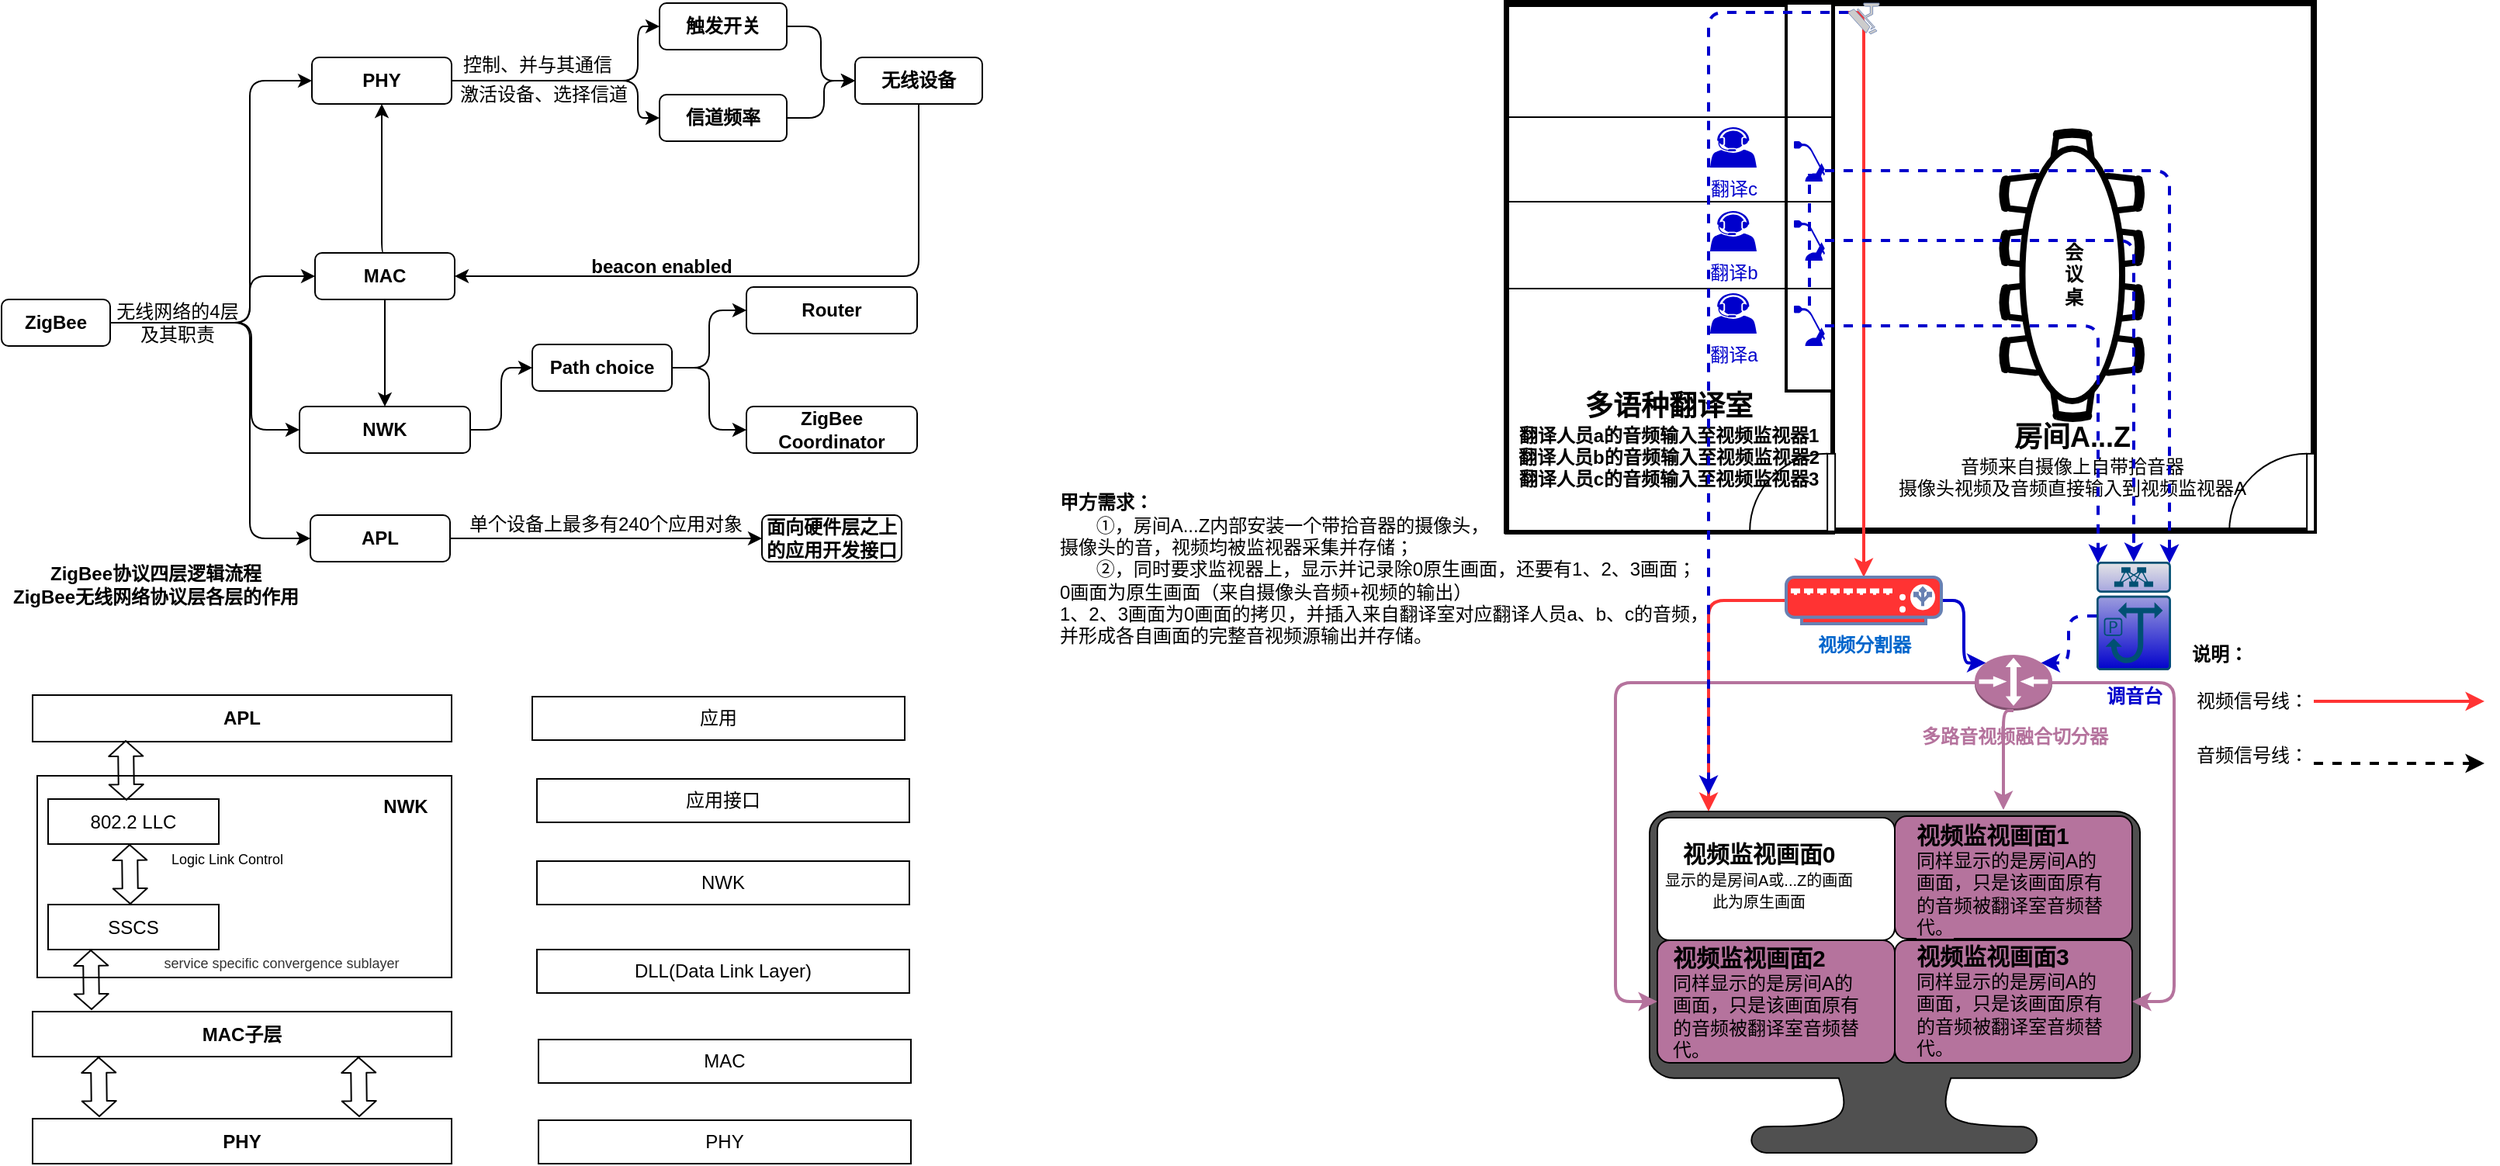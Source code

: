 <mxfile version="20.8.5" type="github">
  <diagram id="21dkpIUv8Dz8cheK0tkw" name="Page-1">
    <mxGraphModel dx="2261" dy="756" grid="1" gridSize="10" guides="1" tooltips="1" connect="1" arrows="1" fold="1" page="1" pageScale="1" pageWidth="827" pageHeight="1169" math="0" shadow="0">
      <root>
        <mxCell id="0" />
        <mxCell id="1" parent="0" />
        <mxCell id="Ukg85vJx6AmNJHNjjrwK-20" value="" style="rounded=0;whiteSpace=wrap;html=1;" parent="1" vertex="1">
          <mxGeometry x="-777" y="528" width="267" height="130" as="geometry" />
        </mxCell>
        <mxCell id="o995Ws5FP9cgEdBSJyOs-1" value="" style="rounded=0;whiteSpace=wrap;html=1;strokeWidth=4;" parent="1" vertex="1">
          <mxGeometry x="170" y="30" width="520" height="340" as="geometry" />
        </mxCell>
        <mxCell id="o995Ws5FP9cgEdBSJyOs-2" value="&lt;font style=&quot;vertical-align: inherit&quot;&gt;&lt;font style=&quot;vertical-align: inherit&quot;&gt;&lt;font style=&quot;vertical-align: inherit&quot;&gt;&lt;font style=&quot;vertical-align: inherit&quot;&gt;&lt;br&gt;&lt;/font&gt;&lt;/font&gt;&lt;/font&gt;&lt;/font&gt;" style="rounded=0;whiteSpace=wrap;html=1;strokeWidth=3;" parent="1" vertex="1">
          <mxGeometry x="170" y="31" width="210" height="340" as="geometry" />
        </mxCell>
        <mxCell id="o995Ws5FP9cgEdBSJyOs-3" value="&lt;b style=&quot;font-size: 18px&quot;&gt;房间A...Z&lt;/b&gt;&lt;br&gt;&lt;font style=&quot;font-size: 12px&quot;&gt;音频来自摄像上自带拾音器&lt;br&gt;摄像头视频及音频直接输入到视频监视器A&lt;br&gt;&lt;/font&gt;" style="text;html=1;align=center;verticalAlign=middle;resizable=0;points=[];autosize=1;" parent="1" vertex="1">
          <mxGeometry x="409" y="295" width="250" height="60" as="geometry" />
        </mxCell>
        <mxCell id="o995Ws5FP9cgEdBSJyOs-5" value="" style="verticalLabelPosition=bottom;html=1;verticalAlign=top;align=center;shape=mxgraph.floorplan.doorLeft;aspect=fixed;rotation=90;flipH=1;" parent="1" vertex="1">
          <mxGeometry x="639" y="318.87" width="50" height="53.13" as="geometry" />
        </mxCell>
        <mxCell id="o995Ws5FP9cgEdBSJyOs-8" value="" style="pointerEvents=1;shadow=0;dashed=0;html=1;fillColor=#505050;labelPosition=center;verticalLabelPosition=bottom;verticalAlign=top;outlineConnect=0;align=center;shape=mxgraph.office.devices.lcd_monitor;strokeWidth=1;" parent="1" vertex="1">
          <mxGeometry x="262" y="551" width="316" height="220" as="geometry" />
        </mxCell>
        <mxCell id="o995Ws5FP9cgEdBSJyOs-15" value="" style="rounded=1;whiteSpace=wrap;html=1;strokeColor=#000000;strokeWidth=1;arcSize=10;" parent="1" vertex="1">
          <mxGeometry x="267" y="555" width="153" height="79" as="geometry" />
        </mxCell>
        <mxCell id="o995Ws5FP9cgEdBSJyOs-20" value="" style="edgeStyle=elbowEdgeStyle;elbow=horizontal;endArrow=classic;html=1;exitX=0;exitY=0.5;exitDx=0;exitDy=0;exitPerimeter=0;strokeWidth=2;strokeColor=#FF3333;" parent="1" source="o995Ws5FP9cgEdBSJyOs-19" target="o995Ws5FP9cgEdBSJyOs-8" edge="1">
          <mxGeometry width="50" height="50" relative="1" as="geometry">
            <mxPoint x="400" y="46" as="sourcePoint" />
            <mxPoint x="300" y="471" as="targetPoint" />
            <Array as="points">
              <mxPoint x="300" y="440" />
            </Array>
          </mxGeometry>
        </mxCell>
        <mxCell id="o995Ws5FP9cgEdBSJyOs-21" value="" style="edgeStyle=elbowEdgeStyle;elbow=horizontal;endArrow=classic;html=1;exitX=1;exitY=0.5;exitDx=0;exitDy=0;exitPerimeter=0;strokeWidth=2;strokeColor=#0000CC;entryX=0.145;entryY=0.145;entryDx=0;entryDy=0;entryPerimeter=0;" parent="1" source="o995Ws5FP9cgEdBSJyOs-19" target="Dfw8BtGnLvOsA7QvDN78-27" edge="1">
          <mxGeometry width="50" height="50" relative="1" as="geometry">
            <mxPoint x="390" y="425" as="sourcePoint" />
            <mxPoint x="527.25" y="471" as="targetPoint" />
            <Array as="points" />
          </mxGeometry>
        </mxCell>
        <mxCell id="o995Ws5FP9cgEdBSJyOs-27" value="&lt;div style=&quot;text-align: center&quot;&gt;&lt;font style=&quot;font-size: 15px;&quot; face=&quot;helvetica&quot;&gt;&lt;b style=&quot;&quot;&gt;视频监视画面0&lt;/b&gt;&lt;/font&gt;&lt;/div&gt;&lt;div style=&quot;text-align: center&quot;&gt;&lt;font face=&quot;helvetica&quot; style=&quot;font-size: 10px;&quot;&gt;显示的是房间A或...Z的画面&lt;/font&gt;&lt;/div&gt;&lt;div style=&quot;text-align: center&quot;&gt;&lt;font face=&quot;helvetica&quot;&gt;&lt;span style=&quot;font-size: 10px;&quot;&gt;此为原生画面&lt;/span&gt;&lt;/font&gt;&lt;/div&gt;" style="text;whiteSpace=wrap;html=1;" parent="1" vertex="1">
          <mxGeometry x="270" y="563" width="149" height="30" as="geometry" />
        </mxCell>
        <mxCell id="o995Ws5FP9cgEdBSJyOs-59" value="" style="group;rotation=90;" parent="1" vertex="1" connectable="0">
          <mxGeometry x="441" y="160" width="186" height="90" as="geometry" />
        </mxCell>
        <mxCell id="o995Ws5FP9cgEdBSJyOs-48" value="" style="verticalLabelPosition=bottom;html=1;verticalAlign=top;align=center;shape=mxgraph.floorplan.office_chair;shadow=0;strokeColor=#000000;strokeWidth=4;rotation=90;" parent="o995Ws5FP9cgEdBSJyOs-59" vertex="1">
          <mxGeometry x="113" y="-21" width="23.25" height="27.643" as="geometry" />
        </mxCell>
        <mxCell id="o995Ws5FP9cgEdBSJyOs-49" value="" style="verticalLabelPosition=bottom;html=1;verticalAlign=top;align=center;shape=mxgraph.floorplan.office_chair;shadow=0;direction=west;strokeColor=#000000;strokeWidth=4;rotation=90;" parent="o995Ws5FP9cgEdBSJyOs-59" vertex="1">
          <mxGeometry x="50" y="-21" width="23.25" height="27.643" as="geometry" />
        </mxCell>
        <mxCell id="o995Ws5FP9cgEdBSJyOs-50" value="" style="verticalLabelPosition=bottom;html=1;verticalAlign=top;align=center;shape=mxgraph.floorplan.office_chair;shadow=0;direction=north;strokeColor=#000000;strokeWidth=4;rotation=90;" parent="o995Ws5FP9cgEdBSJyOs-59" vertex="1">
          <mxGeometry x="81" y="-48" width="24.994" height="25.714" as="geometry" />
        </mxCell>
        <mxCell id="o995Ws5FP9cgEdBSJyOs-51" value="" style="verticalLabelPosition=bottom;html=1;verticalAlign=top;align=center;shape=mxgraph.floorplan.office_chair;shadow=0;direction=south;strokeColor=#000000;strokeWidth=4;rotation=90;" parent="o995Ws5FP9cgEdBSJyOs-59" vertex="1">
          <mxGeometry x="81" y="113" width="24.994" height="25.714" as="geometry" />
        </mxCell>
        <mxCell id="o995Ws5FP9cgEdBSJyOs-52" value="" style="verticalLabelPosition=bottom;html=1;verticalAlign=top;align=center;shape=mxgraph.floorplan.office_chair;shadow=0;strokeColor=#000000;strokeWidth=4;rotation=90;" parent="o995Ws5FP9cgEdBSJyOs-59" vertex="1">
          <mxGeometry x="113" y="14" width="23.25" height="27.643" as="geometry" />
        </mxCell>
        <mxCell id="o995Ws5FP9cgEdBSJyOs-53" value="" style="verticalLabelPosition=bottom;html=1;verticalAlign=top;align=center;shape=mxgraph.floorplan.office_chair;shadow=0;direction=west;strokeColor=#000000;strokeWidth=4;rotation=90;" parent="o995Ws5FP9cgEdBSJyOs-59" vertex="1">
          <mxGeometry x="50" y="14" width="23.25" height="27.643" as="geometry" />
        </mxCell>
        <mxCell id="o995Ws5FP9cgEdBSJyOs-54" value="" style="verticalLabelPosition=bottom;html=1;verticalAlign=top;align=center;shape=mxgraph.floorplan.office_chair;shadow=0;strokeColor=#000000;strokeWidth=4;rotation=90;" parent="o995Ws5FP9cgEdBSJyOs-59" vertex="1">
          <mxGeometry x="113" y="49" width="23.25" height="27.643" as="geometry" />
        </mxCell>
        <mxCell id="o995Ws5FP9cgEdBSJyOs-55" value="" style="verticalLabelPosition=bottom;html=1;verticalAlign=top;align=center;shape=mxgraph.floorplan.office_chair;shadow=0;direction=west;strokeColor=#000000;strokeWidth=4;rotation=90;" parent="o995Ws5FP9cgEdBSJyOs-59" vertex="1">
          <mxGeometry x="50" y="49" width="23.25" height="27.643" as="geometry" />
        </mxCell>
        <mxCell id="o995Ws5FP9cgEdBSJyOs-56" value="" style="verticalLabelPosition=bottom;html=1;verticalAlign=top;align=center;shape=mxgraph.floorplan.office_chair;shadow=0;strokeColor=#000000;strokeWidth=4;rotation=90;" parent="o995Ws5FP9cgEdBSJyOs-59" vertex="1">
          <mxGeometry x="113" y="83" width="23.25" height="27.643" as="geometry" />
        </mxCell>
        <mxCell id="o995Ws5FP9cgEdBSJyOs-57" value="" style="verticalLabelPosition=bottom;html=1;verticalAlign=top;align=center;shape=mxgraph.floorplan.office_chair;shadow=0;direction=west;strokeColor=#000000;strokeWidth=4;rotation=90;" parent="o995Ws5FP9cgEdBSJyOs-59" vertex="1">
          <mxGeometry x="50" y="83" width="23.25" height="27.643" as="geometry" />
        </mxCell>
        <mxCell id="o995Ws5FP9cgEdBSJyOs-58" value="" style="shape=ellipse;shadow=0;strokeColor=#000000;strokeWidth=4;rotation=90;" parent="o995Ws5FP9cgEdBSJyOs-59" vertex="1">
          <mxGeometry x="12" y="13" width="162.75" height="64.286" as="geometry" />
        </mxCell>
        <mxCell id="o995Ws5FP9cgEdBSJyOs-60" value="&lt;b&gt;会&lt;br&gt;议&lt;br&gt;桌&lt;/b&gt;" style="text;html=1;align=center;verticalAlign=middle;resizable=0;points=[];autosize=1;" parent="o995Ws5FP9cgEdBSJyOs-59" vertex="1">
          <mxGeometry x="78.5" y="20" width="30" height="50" as="geometry" />
        </mxCell>
        <mxCell id="o995Ws5FP9cgEdBSJyOs-63" value="" style="rounded=0;whiteSpace=wrap;html=1;strokeColor=#000000;strokeWidth=2;" parent="1" vertex="1">
          <mxGeometry x="350" y="30" width="30" height="250" as="geometry" />
        </mxCell>
        <mxCell id="o995Ws5FP9cgEdBSJyOs-24" value="" style="pointerEvents=1;shadow=0;dashed=0;html=1;strokeColor=none;fillColor=#0000CC;labelPosition=center;verticalLabelPosition=bottom;verticalAlign=top;outlineConnect=0;align=center;shape=mxgraph.office.devices.microphone;flipV=0;flipH=1;" parent="1" vertex="1">
          <mxGeometry x="355" y="225" width="20" height="26" as="geometry" />
        </mxCell>
        <mxCell id="o995Ws5FP9cgEdBSJyOs-25" value="&lt;font color=&quot;#0000cc&quot;&gt;翻译a&lt;/font&gt;" style="pointerEvents=1;shadow=0;dashed=0;html=1;strokeColor=none;fillColor=#0000CC;labelPosition=center;verticalLabelPosition=bottom;verticalAlign=top;outlineConnect=0;align=center;shape=mxgraph.office.users.call_center_agent;" parent="1" vertex="1">
          <mxGeometry x="301" y="217" width="30" height="26" as="geometry" />
        </mxCell>
        <mxCell id="o995Ws5FP9cgEdBSJyOs-64" value="" style="verticalLabelPosition=bottom;html=1;verticalAlign=top;align=center;shape=mxgraph.floorplan.doorLeft;aspect=fixed;rotation=90;flipH=1;" parent="1" vertex="1">
          <mxGeometry x="330" y="318.87" width="50" height="53.13" as="geometry" />
        </mxCell>
        <mxCell id="o995Ws5FP9cgEdBSJyOs-65" value="&lt;b style=&quot;font-size: 18px&quot;&gt;多语种翻译室&lt;/b&gt;&lt;br&gt;&lt;font&gt;&lt;b&gt;翻译人员a的音频输入至视频监视器1&lt;br&gt;&lt;/b&gt;&lt;b style=&quot;border-color: var(--border-color);&quot;&gt;翻译人员b的音频输入至视频监视器2&lt;br&gt;&lt;/b&gt;&lt;b style=&quot;border-color: var(--border-color);&quot;&gt;翻译人员c的音频输入至视频监视器3&lt;/b&gt;&lt;b&gt;&lt;br&gt;&lt;br&gt;&lt;/b&gt;&lt;/font&gt;" style="text;html=1;align=center;verticalAlign=middle;resizable=0;points=[];autosize=1;" parent="1" vertex="1">
          <mxGeometry x="164" y="274" width="220" height="90" as="geometry" />
        </mxCell>
        <mxCell id="o995Ws5FP9cgEdBSJyOs-66" value="&lt;b&gt;&lt;font style=&quot;vertical-align: inherit&quot;&gt;&lt;font style=&quot;vertical-align: inherit&quot;&gt;&lt;font style=&quot;vertical-align: inherit&quot;&gt;&lt;font style=&quot;vertical-align: inherit&quot;&gt;&lt;font style=&quot;vertical-align: inherit&quot;&gt;&lt;font style=&quot;vertical-align: inherit&quot;&gt;&lt;font style=&quot;vertical-align: inherit&quot;&gt;&lt;font style=&quot;vertical-align: inherit&quot;&gt;甲方需求：&lt;/font&gt;&lt;/font&gt;&lt;/font&gt;&lt;/font&gt;&lt;/font&gt;&lt;/font&gt;&lt;/font&gt;&lt;/font&gt;&lt;/b&gt;&lt;br&gt;&lt;font style=&quot;vertical-align: inherit&quot;&gt;&lt;font style=&quot;vertical-align: inherit&quot;&gt;&lt;font style=&quot;vertical-align: inherit&quot;&gt;&lt;font style=&quot;vertical-align: inherit&quot;&gt;&lt;font style=&quot;vertical-align: inherit&quot;&gt;&lt;font style=&quot;vertical-align: inherit&quot;&gt;&lt;font style=&quot;vertical-align: inherit&quot;&gt;&lt;font style=&quot;vertical-align: inherit&quot;&gt;    &amp;nbsp; &amp;nbsp; &amp;nbsp; &amp;nbsp;①，房间A...Z内部安装一个带拾音器的摄像头，&lt;/font&gt;&lt;/font&gt;&lt;/font&gt;&lt;/font&gt;&lt;/font&gt;&lt;/font&gt;&lt;/font&gt;&lt;/font&gt;&lt;br&gt;&lt;font style=&quot;vertical-align: inherit&quot;&gt;&lt;font style=&quot;vertical-align: inherit&quot;&gt;&lt;font style=&quot;vertical-align: inherit&quot;&gt;&lt;font style=&quot;vertical-align: inherit&quot;&gt;&lt;font style=&quot;vertical-align: inherit&quot;&gt;&lt;font style=&quot;vertical-align: inherit&quot;&gt;&lt;font style=&quot;vertical-align: inherit&quot;&gt;&lt;font style=&quot;vertical-align: inherit&quot;&gt;摄像头的音，视频均被监视器采集并存储；&lt;/font&gt;&lt;/font&gt;&lt;/font&gt;&lt;/font&gt;&lt;/font&gt;&lt;/font&gt;&lt;/font&gt;&lt;/font&gt;&lt;br&gt;&lt;font style=&quot;vertical-align: inherit&quot;&gt;&lt;font style=&quot;vertical-align: inherit&quot;&gt;&lt;font style=&quot;vertical-align: inherit&quot;&gt;&lt;font style=&quot;vertical-align: inherit&quot;&gt;&lt;font style=&quot;vertical-align: inherit&quot;&gt;&lt;font style=&quot;vertical-align: inherit&quot;&gt;&lt;font style=&quot;vertical-align: inherit&quot;&gt;&lt;font style=&quot;vertical-align: inherit&quot;&gt;&amp;nbsp; &amp;nbsp; &amp;nbsp; &amp;nbsp;②，同时要求监视器上，显示并记录除0原生画面，还要有1、2、3画面；&lt;/font&gt;&lt;/font&gt;&lt;/font&gt;&lt;/font&gt;&lt;/font&gt;&lt;/font&gt;&lt;/font&gt;&lt;/font&gt;&lt;br&gt;&lt;font style=&quot;vertical-align: inherit&quot;&gt;&lt;font style=&quot;vertical-align: inherit&quot;&gt;&lt;font style=&quot;vertical-align: inherit&quot;&gt;&lt;font style=&quot;vertical-align: inherit&quot;&gt;&lt;font style=&quot;vertical-align: inherit&quot;&gt;&lt;font style=&quot;vertical-align: inherit&quot;&gt;&lt;font style=&quot;vertical-align: inherit&quot;&gt;&lt;font style=&quot;vertical-align: inherit&quot;&gt;0画面为原生画面（来自摄像头音频+视频的输出）&lt;br&gt;1、2、3&lt;/font&gt;&lt;/font&gt;&lt;/font&gt;&lt;/font&gt;&lt;/font&gt;&lt;/font&gt;&lt;/font&gt;&lt;/font&gt;&lt;font style=&quot;vertical-align: inherit&quot;&gt;&lt;font style=&quot;vertical-align: inherit&quot;&gt;&lt;font style=&quot;vertical-align: inherit&quot;&gt;&lt;font style=&quot;vertical-align: inherit&quot;&gt;&lt;font style=&quot;vertical-align: inherit&quot;&gt;&lt;font style=&quot;vertical-align: inherit&quot;&gt;&lt;font style=&quot;vertical-align: inherit&quot;&gt;&lt;font style=&quot;vertical-align: inherit&quot;&gt;画面为0画面的拷贝，并插入来自翻译室对应翻译人员a、b、c的音频，&lt;/font&gt;&lt;/font&gt;&lt;br&gt;&lt;/font&gt;&lt;/font&gt;&lt;/font&gt;&lt;/font&gt;&lt;/font&gt;&lt;/font&gt;&lt;font style=&quot;vertical-align: inherit&quot;&gt;&lt;font style=&quot;vertical-align: inherit&quot;&gt;&lt;font style=&quot;vertical-align: inherit&quot;&gt;&lt;font style=&quot;vertical-align: inherit&quot;&gt;&lt;font style=&quot;vertical-align: inherit&quot;&gt;&lt;font style=&quot;vertical-align: inherit&quot;&gt;&lt;font style=&quot;vertical-align: inherit&quot;&gt;&lt;font style=&quot;vertical-align: inherit&quot;&gt;并形成各自画面的完整音视频源输出并存储。&lt;/font&gt;&lt;/font&gt;&lt;/font&gt;&lt;/font&gt;&lt;/font&gt;&lt;/font&gt;&lt;/font&gt;&lt;/font&gt;" style="text;html=1;align=left;verticalAlign=middle;resizable=0;points=[];autosize=1;" parent="1" vertex="1">
          <mxGeometry x="-120" y="340" width="440" height="110" as="geometry" />
        </mxCell>
        <mxCell id="o995Ws5FP9cgEdBSJyOs-67" value="" style="endArrow=classic;html=1;strokeColor=#FF3333;strokeWidth=2;" parent="1" edge="1">
          <mxGeometry width="50" height="50" relative="1" as="geometry">
            <mxPoint x="690" y="480" as="sourcePoint" />
            <mxPoint x="800" y="480" as="targetPoint" />
          </mxGeometry>
        </mxCell>
        <mxCell id="o995Ws5FP9cgEdBSJyOs-68" value="&lt;b&gt;&lt;font style=&quot;vertical-align: inherit&quot;&gt;&lt;font style=&quot;vertical-align: inherit&quot;&gt;说明：&lt;/font&gt;&lt;/font&gt;&lt;/b&gt;" style="text;html=1;align=center;verticalAlign=middle;resizable=0;points=[];autosize=1;" parent="1" vertex="1">
          <mxGeometry x="604" y="440" width="50" height="20" as="geometry" />
        </mxCell>
        <mxCell id="o995Ws5FP9cgEdBSJyOs-69" value="视频信号线：" style="text;html=1;align=center;verticalAlign=middle;resizable=0;points=[];autosize=1;" parent="1" vertex="1">
          <mxGeometry x="605" y="470" width="90" height="20" as="geometry" />
        </mxCell>
        <mxCell id="o995Ws5FP9cgEdBSJyOs-70" value="" style="endArrow=classic;html=1;strokeWidth=2;dashed=1;" parent="1" edge="1">
          <mxGeometry width="50" height="50" relative="1" as="geometry">
            <mxPoint x="690" y="520" as="sourcePoint" />
            <mxPoint x="800" y="520" as="targetPoint" />
          </mxGeometry>
        </mxCell>
        <mxCell id="o995Ws5FP9cgEdBSJyOs-71" value="音频信号线：" style="text;html=1;align=center;verticalAlign=middle;resizable=0;points=[];autosize=1;" parent="1" vertex="1">
          <mxGeometry x="605" y="505" width="90" height="20" as="geometry" />
        </mxCell>
        <mxCell id="o995Ws5FP9cgEdBSJyOs-11" value="" style="edgeStyle=elbowEdgeStyle;elbow=horizontal;endArrow=classic;html=1;exitX=0.3;exitY=0;exitDx=0;exitDy=0;exitPerimeter=0;strokeWidth=2;strokeColor=#FF3333;entryX=0.5;entryY=0;entryDx=0;entryDy=0;entryPerimeter=0;" parent="1" source="o995Ws5FP9cgEdBSJyOs-4" target="o995Ws5FP9cgEdBSJyOs-19" edge="1">
          <mxGeometry width="50" height="50" relative="1" as="geometry">
            <mxPoint x="400" y="50" as="sourcePoint" />
            <mxPoint x="404.996" y="437.5" as="targetPoint" />
            <Array as="points">
              <mxPoint x="400" y="300" />
              <mxPoint x="430" y="340" />
            </Array>
          </mxGeometry>
        </mxCell>
        <mxCell id="o995Ws5FP9cgEdBSJyOs-4" value="&lt;font style=&quot;vertical-align: inherit&quot;&gt;&lt;font style=&quot;vertical-align: inherit&quot;&gt;&lt;br&gt;&lt;/font&gt;&lt;/font&gt;" style="fontColor=#0066CC;verticalAlign=top;verticalLabelPosition=bottom;labelPosition=center;align=center;html=1;outlineConnect=0;fillColor=#CCCCCC;strokeColor=#6881B3;gradientColor=none;gradientDirection=north;strokeWidth=2;shape=mxgraph.networks.security_camera;rotation=90;flipH=0;flipV=1;" parent="1" vertex="1">
          <mxGeometry x="390" y="30" width="20" height="20" as="geometry" />
        </mxCell>
        <mxCell id="6O5VOnTtsWv0jZJuEP0G-2" value="&lt;b&gt;ZigBee&lt;/b&gt;" style="rounded=1;whiteSpace=wrap;html=1;" parent="1" vertex="1">
          <mxGeometry x="-800" y="221" width="70" height="30" as="geometry" />
        </mxCell>
        <mxCell id="6O5VOnTtsWv0jZJuEP0G-3" value="" style="edgeStyle=elbowEdgeStyle;elbow=horizontal;endArrow=classic;html=1;exitX=1;exitY=0.5;exitDx=0;exitDy=0;" parent="1" source="6O5VOnTtsWv0jZJuEP0G-2" edge="1">
          <mxGeometry width="50" height="50" relative="1" as="geometry">
            <mxPoint x="-580" y="140" as="sourcePoint" />
            <mxPoint x="-600" y="80" as="targetPoint" />
            <Array as="points">
              <mxPoint x="-640" y="100" />
            </Array>
          </mxGeometry>
        </mxCell>
        <mxCell id="6O5VOnTtsWv0jZJuEP0G-4" value="&lt;b&gt;PHY&lt;/b&gt;" style="rounded=1;whiteSpace=wrap;html=1;" parent="1" vertex="1">
          <mxGeometry x="-600" y="65" width="90" height="30" as="geometry" />
        </mxCell>
        <mxCell id="6O5VOnTtsWv0jZJuEP0G-5" value="&lt;b&gt;Path choice&lt;/b&gt;" style="rounded=1;whiteSpace=wrap;html=1;" parent="1" vertex="1">
          <mxGeometry x="-458" y="250" width="90" height="30" as="geometry" />
        </mxCell>
        <mxCell id="6O5VOnTtsWv0jZJuEP0G-6" value="&lt;b&gt;MAC&lt;/b&gt;" style="rounded=1;whiteSpace=wrap;html=1;" parent="1" vertex="1">
          <mxGeometry x="-598" y="191" width="90" height="30" as="geometry" />
        </mxCell>
        <mxCell id="6O5VOnTtsWv0jZJuEP0G-7" value="&lt;b&gt;NWK&lt;/b&gt;" style="rounded=1;whiteSpace=wrap;html=1;" parent="1" vertex="1">
          <mxGeometry x="-608" y="290" width="110" height="30" as="geometry" />
        </mxCell>
        <mxCell id="6O5VOnTtsWv0jZJuEP0G-9" value="" style="edgeStyle=elbowEdgeStyle;elbow=horizontal;endArrow=classic;html=1;exitX=1;exitY=0.5;exitDx=0;exitDy=0;entryX=0;entryY=0.5;entryDx=0;entryDy=0;" parent="1" source="6O5VOnTtsWv0jZJuEP0G-4" target="6O5VOnTtsWv0jZJuEP0G-18" edge="1">
          <mxGeometry width="50" height="50" relative="1" as="geometry">
            <mxPoint x="-482" y="80" as="sourcePoint" />
            <mxPoint x="-470" y="25" as="targetPoint" />
            <Array as="points">
              <mxPoint x="-390" y="70" />
            </Array>
          </mxGeometry>
        </mxCell>
        <mxCell id="6O5VOnTtsWv0jZJuEP0G-10" value="控制、并与其通信" style="text;html=1;align=center;verticalAlign=middle;resizable=0;points=[];autosize=1;" parent="1" vertex="1">
          <mxGeometry x="-510" y="60" width="110" height="20" as="geometry" />
        </mxCell>
        <mxCell id="6O5VOnTtsWv0jZJuEP0G-11" value="激活设备、选择信道" style="text;html=1;align=center;verticalAlign=middle;resizable=0;points=[];autosize=1;" parent="1" vertex="1">
          <mxGeometry x="-511" y="79" width="120" height="20" as="geometry" />
        </mxCell>
        <mxCell id="6O5VOnTtsWv0jZJuEP0G-12" value="" style="edgeStyle=elbowEdgeStyle;elbow=horizontal;endArrow=classic;html=1;exitX=0.5;exitY=0;exitDx=0;exitDy=0;entryX=0.5;entryY=1;entryDx=0;entryDy=0;" parent="1" source="6O5VOnTtsWv0jZJuEP0G-6" target="6O5VOnTtsWv0jZJuEP0G-4" edge="1">
          <mxGeometry width="50" height="50" relative="1" as="geometry">
            <mxPoint x="-660" y="155" as="sourcePoint" />
            <mxPoint x="-580" y="120" as="targetPoint" />
            <Array as="points">
              <mxPoint x="-555" y="150" />
            </Array>
          </mxGeometry>
        </mxCell>
        <mxCell id="6O5VOnTtsWv0jZJuEP0G-15" value="" style="edgeStyle=elbowEdgeStyle;elbow=horizontal;endArrow=classic;html=1;exitX=1;exitY=0.5;exitDx=0;exitDy=0;entryX=0;entryY=0.5;entryDx=0;entryDy=0;" parent="1" source="6O5VOnTtsWv0jZJuEP0G-7" target="6O5VOnTtsWv0jZJuEP0G-5" edge="1">
          <mxGeometry width="50" height="50" relative="1" as="geometry">
            <mxPoint x="-525" y="215" as="sourcePoint" />
            <mxPoint x="-410" y="305" as="targetPoint" />
            <Array as="points" />
          </mxGeometry>
        </mxCell>
        <mxCell id="6O5VOnTtsWv0jZJuEP0G-16" value="" style="edgeStyle=elbowEdgeStyle;elbow=horizontal;endArrow=classic;html=1;exitX=0.5;exitY=1;exitDx=0;exitDy=0;entryX=0.5;entryY=0;entryDx=0;entryDy=0;" parent="1" source="6O5VOnTtsWv0jZJuEP0G-6" target="6O5VOnTtsWv0jZJuEP0G-7" edge="1">
          <mxGeometry width="50" height="50" relative="1" as="geometry">
            <mxPoint x="-515" y="225" as="sourcePoint" />
            <mxPoint x="-545" y="250" as="targetPoint" />
            <Array as="points" />
          </mxGeometry>
        </mxCell>
        <mxCell id="6O5VOnTtsWv0jZJuEP0G-18" value="&lt;b&gt;触发开关&lt;/b&gt;" style="rounded=1;whiteSpace=wrap;html=1;" parent="1" vertex="1">
          <mxGeometry x="-376" y="30" width="82" height="30" as="geometry" />
        </mxCell>
        <mxCell id="6O5VOnTtsWv0jZJuEP0G-19" value="&lt;b&gt;信道频率&lt;/b&gt;" style="rounded=1;whiteSpace=wrap;html=1;" parent="1" vertex="1">
          <mxGeometry x="-376" y="89" width="82" height="30" as="geometry" />
        </mxCell>
        <mxCell id="6O5VOnTtsWv0jZJuEP0G-21" value="" style="edgeStyle=elbowEdgeStyle;elbow=horizontal;endArrow=classic;html=1;exitX=1;exitY=0.5;exitDx=0;exitDy=0;entryX=0;entryY=0.5;entryDx=0;entryDy=0;" parent="1" source="6O5VOnTtsWv0jZJuEP0G-4" target="6O5VOnTtsWv0jZJuEP0G-19" edge="1">
          <mxGeometry width="50" height="50" relative="1" as="geometry">
            <mxPoint x="-500" y="90" as="sourcePoint" />
            <mxPoint x="-366" y="5" as="targetPoint" />
            <Array as="points">
              <mxPoint x="-390" y="90" />
              <mxPoint x="-410" y="90" />
            </Array>
          </mxGeometry>
        </mxCell>
        <mxCell id="6O5VOnTtsWv0jZJuEP0G-23" value="&lt;b&gt;无线设备&lt;/b&gt;" style="rounded=1;whiteSpace=wrap;html=1;" parent="1" vertex="1">
          <mxGeometry x="-250" y="65" width="82" height="30" as="geometry" />
        </mxCell>
        <mxCell id="6O5VOnTtsWv0jZJuEP0G-24" value="" style="edgeStyle=elbowEdgeStyle;elbow=horizontal;endArrow=classic;html=1;exitX=1;exitY=0.5;exitDx=0;exitDy=0;entryX=0;entryY=0.5;entryDx=0;entryDy=0;" parent="1" source="6O5VOnTtsWv0jZJuEP0G-18" target="6O5VOnTtsWv0jZJuEP0G-23" edge="1">
          <mxGeometry width="50" height="50" relative="1" as="geometry">
            <mxPoint x="-522.5" y="105" as="sourcePoint" />
            <mxPoint x="-522" y="240" as="targetPoint" />
            <Array as="points" />
          </mxGeometry>
        </mxCell>
        <mxCell id="6O5VOnTtsWv0jZJuEP0G-25" value="" style="edgeStyle=elbowEdgeStyle;elbow=horizontal;endArrow=classic;html=1;exitX=1;exitY=0.5;exitDx=0;exitDy=0;entryX=0;entryY=0.5;entryDx=0;entryDy=0;" parent="1" source="6O5VOnTtsWv0jZJuEP0G-19" target="6O5VOnTtsWv0jZJuEP0G-23" edge="1">
          <mxGeometry width="50" height="50" relative="1" as="geometry">
            <mxPoint x="-284" y="55" as="sourcePoint" />
            <mxPoint x="-220" y="84" as="targetPoint" />
            <Array as="points">
              <mxPoint x="-270" y="90" />
            </Array>
          </mxGeometry>
        </mxCell>
        <mxCell id="6O5VOnTtsWv0jZJuEP0G-26" value="" style="edgeStyle=elbowEdgeStyle;elbow=horizontal;endArrow=classic;html=1;exitX=0.5;exitY=1;exitDx=0;exitDy=0;entryX=1;entryY=0.5;entryDx=0;entryDy=0;" parent="1" source="6O5VOnTtsWv0jZJuEP0G-23" target="6O5VOnTtsWv0jZJuEP0G-6" edge="1">
          <mxGeometry width="50" height="50" relative="1" as="geometry">
            <mxPoint x="-240" y="210" as="sourcePoint" />
            <mxPoint x="-530" y="191" as="targetPoint" />
            <Array as="points">
              <mxPoint x="-209" y="110" />
              <mxPoint x="-530" y="120" />
              <mxPoint x="-530" y="170" />
              <mxPoint x="-250" y="170" />
              <mxPoint x="-410" y="130" />
              <mxPoint x="-532" y="130" />
              <mxPoint x="-470" y="210" />
              <mxPoint x="-250" y="120" />
              <mxPoint x="-532" y="110" />
            </Array>
          </mxGeometry>
        </mxCell>
        <mxCell id="6O5VOnTtsWv0jZJuEP0G-30" value="&lt;b&gt;APL&lt;/b&gt;" style="rounded=1;whiteSpace=wrap;html=1;" parent="1" vertex="1">
          <mxGeometry x="-601" y="360" width="90" height="30" as="geometry" />
        </mxCell>
        <mxCell id="6O5VOnTtsWv0jZJuEP0G-31" value="&lt;b&gt;ZigBee Coordinator&lt;/b&gt;" style="rounded=1;whiteSpace=wrap;html=1;" parent="1" vertex="1">
          <mxGeometry x="-320" y="290" width="110" height="30" as="geometry" />
        </mxCell>
        <mxCell id="6O5VOnTtsWv0jZJuEP0G-32" value="&lt;b&gt;Router&lt;/b&gt;" style="rounded=1;whiteSpace=wrap;html=1;" parent="1" vertex="1">
          <mxGeometry x="-320" y="213" width="110" height="30" as="geometry" />
        </mxCell>
        <mxCell id="6O5VOnTtsWv0jZJuEP0G-33" value="" style="edgeStyle=elbowEdgeStyle;elbow=horizontal;endArrow=classic;html=1;exitX=1;exitY=0.5;exitDx=0;exitDy=0;entryX=0;entryY=0.5;entryDx=0;entryDy=0;" parent="1" source="6O5VOnTtsWv0jZJuEP0G-5" target="6O5VOnTtsWv0jZJuEP0G-32" edge="1">
          <mxGeometry width="50" height="50" relative="1" as="geometry">
            <mxPoint x="-488" y="315" as="sourcePoint" />
            <mxPoint x="-448" y="275" as="targetPoint" />
            <Array as="points" />
          </mxGeometry>
        </mxCell>
        <mxCell id="6O5VOnTtsWv0jZJuEP0G-34" value="" style="edgeStyle=elbowEdgeStyle;elbow=horizontal;endArrow=classic;html=1;exitX=1;exitY=0.5;exitDx=0;exitDy=0;entryX=0;entryY=0.5;entryDx=0;entryDy=0;" parent="1" source="6O5VOnTtsWv0jZJuEP0G-5" target="6O5VOnTtsWv0jZJuEP0G-31" edge="1">
          <mxGeometry width="50" height="50" relative="1" as="geometry">
            <mxPoint x="-358" y="275" as="sourcePoint" />
            <mxPoint x="-310" y="238" as="targetPoint" />
            <Array as="points" />
          </mxGeometry>
        </mxCell>
        <mxCell id="6O5VOnTtsWv0jZJuEP0G-35" value="" style="edgeStyle=elbowEdgeStyle;elbow=horizontal;endArrow=classic;html=1;exitX=1;exitY=0.5;exitDx=0;exitDy=0;entryX=0;entryY=0.5;entryDx=0;entryDy=0;" parent="1" source="6O5VOnTtsWv0jZJuEP0G-2" target="6O5VOnTtsWv0jZJuEP0G-30" edge="1">
          <mxGeometry width="50" height="50" relative="1" as="geometry">
            <mxPoint x="-660" y="155" as="sourcePoint" />
            <mxPoint x="-590" y="90" as="targetPoint" />
            <Array as="points">
              <mxPoint x="-640" y="280" />
            </Array>
          </mxGeometry>
        </mxCell>
        <mxCell id="6O5VOnTtsWv0jZJuEP0G-36" value="&lt;b&gt;面向硬件层之上的应用开发接口&lt;/b&gt;" style="rounded=1;whiteSpace=wrap;html=1;" parent="1" vertex="1">
          <mxGeometry x="-310" y="360" width="90" height="30" as="geometry" />
        </mxCell>
        <mxCell id="6O5VOnTtsWv0jZJuEP0G-38" value="" style="edgeStyle=elbowEdgeStyle;elbow=horizontal;endArrow=classic;html=1;exitX=1;exitY=0.5;exitDx=0;exitDy=0;entryX=0;entryY=0.5;entryDx=0;entryDy=0;" parent="1" source="6O5VOnTtsWv0jZJuEP0G-2" target="6O5VOnTtsWv0jZJuEP0G-6" edge="1">
          <mxGeometry width="50" height="50" relative="1" as="geometry">
            <mxPoint x="-660" y="155" as="sourcePoint" />
            <mxPoint x="-591" y="385" as="targetPoint" />
            <Array as="points">
              <mxPoint x="-640" y="206" />
              <mxPoint x="-620" y="206" />
              <mxPoint x="-640" y="170" />
            </Array>
          </mxGeometry>
        </mxCell>
        <mxCell id="6O5VOnTtsWv0jZJuEP0G-39" value="" style="edgeStyle=elbowEdgeStyle;elbow=horizontal;endArrow=classic;html=1;exitX=1;exitY=0.5;exitDx=0;exitDy=0;entryX=0;entryY=0.5;entryDx=0;entryDy=0;" parent="1" source="6O5VOnTtsWv0jZJuEP0G-2" target="6O5VOnTtsWv0jZJuEP0G-7" edge="1">
          <mxGeometry width="50" height="50" relative="1" as="geometry">
            <mxPoint x="-650" y="165" as="sourcePoint" />
            <mxPoint x="-581" y="395" as="targetPoint" />
            <Array as="points">
              <mxPoint x="-639" y="250" />
            </Array>
          </mxGeometry>
        </mxCell>
        <mxCell id="6O5VOnTtsWv0jZJuEP0G-40" value="无线网络的4层&lt;br&gt;及其职责" style="text;html=1;align=center;verticalAlign=middle;resizable=0;points=[];autosize=1;" parent="1" vertex="1">
          <mxGeometry x="-732" y="221.44" width="90" height="30" as="geometry" />
        </mxCell>
        <mxCell id="6O5VOnTtsWv0jZJuEP0G-41" value="" style="edgeStyle=elbowEdgeStyle;elbow=horizontal;endArrow=classic;html=1;exitX=1;exitY=0.5;exitDx=0;exitDy=0;entryX=0;entryY=0.5;entryDx=0;entryDy=0;" parent="1" source="6O5VOnTtsWv0jZJuEP0G-30" target="6O5VOnTtsWv0jZJuEP0G-36" edge="1">
          <mxGeometry width="50" height="50" relative="1" as="geometry">
            <mxPoint x="-490" y="460" as="sourcePoint" />
            <mxPoint x="-440" y="410" as="targetPoint" />
          </mxGeometry>
        </mxCell>
        <mxCell id="Ukg85vJx6AmNJHNjjrwK-1" value="&lt;b&gt;beacon enabled&lt;/b&gt;" style="text;html=1;align=center;verticalAlign=middle;resizable=0;points=[];autosize=1;" parent="1" vertex="1">
          <mxGeometry x="-430" y="190" width="110" height="20" as="geometry" />
        </mxCell>
        <mxCell id="Ukg85vJx6AmNJHNjjrwK-2" value="单个设备上最多有240个应用对象" style="text;html=1;align=center;verticalAlign=middle;resizable=0;points=[];autosize=1;" parent="1" vertex="1">
          <mxGeometry x="-506" y="356" width="190" height="20" as="geometry" />
        </mxCell>
        <mxCell id="Ukg85vJx6AmNJHNjjrwK-4" value="&lt;b&gt;APL&lt;/b&gt;" style="rounded=0;whiteSpace=wrap;html=1;" parent="1" vertex="1">
          <mxGeometry x="-780" y="476" width="270" height="30" as="geometry" />
        </mxCell>
        <mxCell id="Ukg85vJx6AmNJHNjjrwK-5" value="&lt;b&gt;ZigBee协议四层逻辑流程&lt;br&gt;&lt;/b&gt;&lt;b&gt;ZigBee无线网络协议层各层的作用&lt;/b&gt;&lt;b&gt;&lt;br&gt;&lt;/b&gt;" style="text;html=1;align=center;verticalAlign=middle;resizable=0;points=[];autosize=1;" parent="1" vertex="1">
          <mxGeometry x="-801" y="390" width="200" height="30" as="geometry" />
        </mxCell>
        <mxCell id="Ukg85vJx6AmNJHNjjrwK-6" value="802.2 LLC" style="rounded=0;whiteSpace=wrap;html=1;" parent="1" vertex="1">
          <mxGeometry x="-770" y="543" width="110" height="29" as="geometry" />
        </mxCell>
        <mxCell id="Ukg85vJx6AmNJHNjjrwK-7" value="SSCS" style="rounded=0;whiteSpace=wrap;html=1;" parent="1" vertex="1">
          <mxGeometry x="-770" y="611" width="110" height="29" as="geometry" />
        </mxCell>
        <mxCell id="Ukg85vJx6AmNJHNjjrwK-8" value="&lt;b&gt;MAC子层&lt;span style=&quot;color: rgba(0 , 0 , 0 , 0) ; font-family: monospace ; font-size: 0px&quot;&gt;%3CmxGraphModel%3E%3Croot%3E%3CmxCell%20id%3D%220%22%2F%3E%3CmxCell%20id%3D%221%22%20parent%3D%220%22%2F%3E%3CmxCell%20id%3D%222%22%20value%3D%22802.2%20LLC%22%20style%3D%22rounded%3D0%3BwhiteSpace%3Dwrap%3Bhtml%3D1%3B%22%20vertex%3D%221%22%20parent%3D%221%22%3E%3CmxGeometry%20x%3D%22-770%22%20y%3D%22541%22%20width%3D%22110%22%20height%3D%2229%22%20as%3D%22geometry%22%2F%3E%3C%2FmxCell%3E%3C%2Froot%3E%3C%2FmxGraphModel%3E&lt;/span&gt;&lt;/b&gt;" style="rounded=0;whiteSpace=wrap;html=1;" parent="1" vertex="1">
          <mxGeometry x="-780" y="680" width="270" height="29" as="geometry" />
        </mxCell>
        <mxCell id="Ukg85vJx6AmNJHNjjrwK-9" value="&lt;b&gt;PHY&lt;/b&gt;" style="rounded=0;whiteSpace=wrap;html=1;" parent="1" vertex="1">
          <mxGeometry x="-780" y="749" width="270" height="29" as="geometry" />
        </mxCell>
        <mxCell id="Ukg85vJx6AmNJHNjjrwK-10" value="" style="shape=flexArrow;endArrow=classic;startArrow=classic;html=1;startWidth=11;startSize=2.97;endWidth=11;endSize=2.97;entryX=0.25;entryY=1;entryDx=0;entryDy=0;" parent="1" target="Ukg85vJx6AmNJHNjjrwK-7" edge="1">
          <mxGeometry width="50" height="50" relative="1" as="geometry">
            <mxPoint x="-742" y="679" as="sourcePoint" />
            <mxPoint x="-720" y="650" as="targetPoint" />
          </mxGeometry>
        </mxCell>
        <mxCell id="Ukg85vJx6AmNJHNjjrwK-11" value="" style="shape=flexArrow;endArrow=classic;startArrow=classic;html=1;startWidth=11;startSize=2.97;endWidth=11;endSize=2.97;entryX=0.25;entryY=1;entryDx=0;entryDy=0;" parent="1" edge="1">
          <mxGeometry width="50" height="50" relative="1" as="geometry">
            <mxPoint x="-737" y="748" as="sourcePoint" />
            <mxPoint x="-737.5" y="709" as="targetPoint" />
          </mxGeometry>
        </mxCell>
        <mxCell id="Ukg85vJx6AmNJHNjjrwK-12" value="" style="shape=flexArrow;endArrow=classic;startArrow=classic;html=1;startWidth=11;startSize=2.97;endWidth=11;endSize=2.97;entryX=0.25;entryY=1;entryDx=0;entryDy=0;" parent="1" edge="1">
          <mxGeometry width="50" height="50" relative="1" as="geometry">
            <mxPoint x="-569.5" y="748" as="sourcePoint" />
            <mxPoint x="-570" y="709" as="targetPoint" />
          </mxGeometry>
        </mxCell>
        <mxCell id="Ukg85vJx6AmNJHNjjrwK-13" value="" style="shape=flexArrow;endArrow=classic;startArrow=classic;html=1;startWidth=11;startSize=2.97;endWidth=11;endSize=2.97;entryX=0.25;entryY=1;entryDx=0;entryDy=0;" parent="1" edge="1">
          <mxGeometry width="50" height="50" relative="1" as="geometry">
            <mxPoint x="-717" y="611" as="sourcePoint" />
            <mxPoint x="-717.5" y="572" as="targetPoint" />
          </mxGeometry>
        </mxCell>
        <mxCell id="Ukg85vJx6AmNJHNjjrwK-14" value="" style="shape=flexArrow;endArrow=classic;startArrow=classic;html=1;startWidth=11;startSize=2.97;endWidth=11;endSize=2.97;entryX=0.25;entryY=1;entryDx=0;entryDy=0;" parent="1" edge="1">
          <mxGeometry width="50" height="50" relative="1" as="geometry">
            <mxPoint x="-719.5" y="544" as="sourcePoint" />
            <mxPoint x="-720" y="505" as="targetPoint" />
          </mxGeometry>
        </mxCell>
        <mxCell id="Ukg85vJx6AmNJHNjjrwK-15" value="&lt;span style=&quot;color: rgb(51 , 51 , 51) ; font-family: &amp;#34;arial&amp;#34; , &amp;#34;microsoft yahei&amp;#34; , &amp;#34;\\5fae软雅黑&amp;#34; , &amp;#34;\\5b8b体&amp;#34; , &amp;#34;malgun gothic&amp;#34; , &amp;#34;meiryo&amp;#34; , sans-serif ; line-height: 21px ; background-color: rgb(255 , 255 , 255)&quot;&gt;&lt;font style=&quot;font-size: 9px&quot;&gt;service specific convergence sublayer&lt;/font&gt;&lt;/span&gt;" style="text;html=1;align=center;verticalAlign=middle;resizable=0;points=[];autosize=1;" parent="1" vertex="1">
          <mxGeometry x="-730" y="633" width="220" height="30" as="geometry" />
        </mxCell>
        <mxCell id="Ukg85vJx6AmNJHNjjrwK-19" value="&lt;font style=&quot;font-size: 9px&quot;&gt;Logic Link Control&lt;/font&gt;" style="text;html=1;align=center;verticalAlign=middle;resizable=0;points=[];autosize=1;" parent="1" vertex="1">
          <mxGeometry x="-710" y="571" width="110" height="20" as="geometry" />
        </mxCell>
        <mxCell id="Ukg85vJx6AmNJHNjjrwK-21" value="PHY" style="rounded=0;whiteSpace=wrap;html=1;" parent="1" vertex="1">
          <mxGeometry x="-454" y="750" width="240" height="28" as="geometry" />
        </mxCell>
        <mxCell id="Ukg85vJx6AmNJHNjjrwK-22" value="MAC" style="rounded=0;whiteSpace=wrap;html=1;" parent="1" vertex="1">
          <mxGeometry x="-454" y="698" width="240" height="28" as="geometry" />
        </mxCell>
        <mxCell id="Ukg85vJx6AmNJHNjjrwK-23" value="DLL(Data Link Layer)" style="rounded=0;whiteSpace=wrap;html=1;" parent="1" vertex="1">
          <mxGeometry x="-455" y="640" width="240" height="28" as="geometry" />
        </mxCell>
        <mxCell id="Ukg85vJx6AmNJHNjjrwK-24" value="NWK" style="rounded=0;whiteSpace=wrap;html=1;" parent="1" vertex="1">
          <mxGeometry x="-455" y="583" width="240" height="28" as="geometry" />
        </mxCell>
        <mxCell id="Ukg85vJx6AmNJHNjjrwK-25" value="应用接口" style="rounded=0;whiteSpace=wrap;html=1;" parent="1" vertex="1">
          <mxGeometry x="-455" y="530" width="240" height="28" as="geometry" />
        </mxCell>
        <mxCell id="Ukg85vJx6AmNJHNjjrwK-26" value="应用" style="rounded=0;whiteSpace=wrap;html=1;" parent="1" vertex="1">
          <mxGeometry x="-458" y="477" width="240" height="28" as="geometry" />
        </mxCell>
        <mxCell id="Ukg85vJx6AmNJHNjjrwK-27" value="&lt;b&gt;NWK&lt;/b&gt;" style="text;html=1;align=center;verticalAlign=middle;resizable=0;points=[];autosize=1;" parent="1" vertex="1">
          <mxGeometry x="-560" y="538" width="40" height="20" as="geometry" />
        </mxCell>
        <mxCell id="Dfw8BtGnLvOsA7QvDN78-1" value="" style="endArrow=none;html=1;rounded=0;" edge="1" parent="1">
          <mxGeometry width="50" height="50" relative="1" as="geometry">
            <mxPoint x="380" y="214" as="sourcePoint" />
            <mxPoint x="170" y="214" as="targetPoint" />
          </mxGeometry>
        </mxCell>
        <mxCell id="Dfw8BtGnLvOsA7QvDN78-2" value="" style="endArrow=none;html=1;rounded=0;" edge="1" parent="1">
          <mxGeometry width="50" height="50" relative="1" as="geometry">
            <mxPoint x="380" y="158" as="sourcePoint" />
            <mxPoint x="170" y="158" as="targetPoint" />
          </mxGeometry>
        </mxCell>
        <mxCell id="Dfw8BtGnLvOsA7QvDN78-3" value="&lt;font color=&quot;#0000cc&quot;&gt;翻译b&lt;/font&gt;" style="pointerEvents=1;shadow=0;dashed=0;html=1;strokeColor=none;fillColor=#0000CC;labelPosition=center;verticalLabelPosition=bottom;verticalAlign=top;outlineConnect=0;align=center;shape=mxgraph.office.users.call_center_agent;" vertex="1" parent="1">
          <mxGeometry x="301" y="164" width="30" height="26" as="geometry" />
        </mxCell>
        <mxCell id="Dfw8BtGnLvOsA7QvDN78-5" value="" style="endArrow=none;html=1;rounded=0;" edge="1" parent="1">
          <mxGeometry width="50" height="50" relative="1" as="geometry">
            <mxPoint x="380" y="103.5" as="sourcePoint" />
            <mxPoint x="170" y="103.5" as="targetPoint" />
          </mxGeometry>
        </mxCell>
        <mxCell id="Dfw8BtGnLvOsA7QvDN78-6" value="&lt;font color=&quot;#0000cc&quot;&gt;翻译c&lt;/font&gt;" style="pointerEvents=1;shadow=0;dashed=0;html=1;strokeColor=none;fillColor=#0000CC;labelPosition=center;verticalLabelPosition=bottom;verticalAlign=top;outlineConnect=0;align=center;shape=mxgraph.office.users.call_center_agent;" vertex="1" parent="1">
          <mxGeometry x="301" y="110" width="30" height="26" as="geometry" />
        </mxCell>
        <mxCell id="Dfw8BtGnLvOsA7QvDN78-7" value="" style="pointerEvents=1;shadow=0;dashed=0;html=1;strokeColor=none;fillColor=#0000CC;labelPosition=center;verticalLabelPosition=bottom;verticalAlign=top;outlineConnect=0;align=center;shape=mxgraph.office.devices.microphone;flipV=0;flipH=1;" vertex="1" parent="1">
          <mxGeometry x="355" y="170" width="20" height="26" as="geometry" />
        </mxCell>
        <mxCell id="Dfw8BtGnLvOsA7QvDN78-8" value="" style="pointerEvents=1;shadow=0;dashed=0;html=1;strokeColor=none;fillColor=#0000CC;labelPosition=center;verticalLabelPosition=bottom;verticalAlign=top;outlineConnect=0;align=center;shape=mxgraph.office.devices.microphone;flipV=0;flipH=1;" vertex="1" parent="1">
          <mxGeometry x="355" y="119" width="20" height="26" as="geometry" />
        </mxCell>
        <mxCell id="Dfw8BtGnLvOsA7QvDN78-12" value="" style="rounded=1;whiteSpace=wrap;html=1;strokeColor=#000000;strokeWidth=1;arcSize=10;fillColor=#B5739D;" vertex="1" parent="1">
          <mxGeometry x="420" y="554" width="153" height="79" as="geometry" />
        </mxCell>
        <mxCell id="Dfw8BtGnLvOsA7QvDN78-13" value="" style="rounded=1;whiteSpace=wrap;html=1;strokeColor=#000000;strokeWidth=1;arcSize=10;fillColor=#B5739D;" vertex="1" parent="1">
          <mxGeometry x="267" y="634" width="153" height="79" as="geometry" />
        </mxCell>
        <mxCell id="Dfw8BtGnLvOsA7QvDN78-14" value="" style="rounded=1;whiteSpace=wrap;html=1;strokeColor=#000000;strokeWidth=1;arcSize=10;fillColor=#B5739D;" vertex="1" parent="1">
          <mxGeometry x="420" y="634" width="153" height="79" as="geometry" />
        </mxCell>
        <mxCell id="o995Ws5FP9cgEdBSJyOs-28" value="&lt;span style=&quot;background-color: rgb(181, 115, 157);&quot;&gt;&lt;b style=&quot;color: rgb(0, 0, 0); font-family: helvetica; font-style: normal; letter-spacing: normal; text-align: center; text-indent: 0px; text-transform: none; word-spacing: 0px;&quot;&gt;&lt;font style=&quot;font-size: 15px;&quot;&gt;视频监视画面1&lt;br&gt;&lt;/font&gt;&lt;/b&gt;&lt;span style=&quot;color: rgb(0, 0, 0); font-family: helvetica; font-style: normal; letter-spacing: normal; text-align: center; text-indent: 0px; text-transform: none; word-spacing: 0px;&quot;&gt;&lt;font style=&quot;font-size: 12px&quot;&gt;同样&lt;/font&gt;&lt;/span&gt;&lt;span style=&quot;color: rgb(0, 0, 0); font-family: helvetica; font-style: normal; letter-spacing: normal; text-align: center; text-indent: 0px; text-transform: none; word-spacing: 0px;&quot;&gt;&lt;font style=&quot;font-size: 12px;&quot;&gt;显示的是房间A的画面，只是该画面原有的音频被翻译室音频替代。&lt;/font&gt;&lt;/span&gt;&lt;/span&gt;" style="text;whiteSpace=wrap;html=1;" parent="1" vertex="1">
          <mxGeometry x="431.5" y="551" width="130" height="30" as="geometry" />
        </mxCell>
        <mxCell id="Dfw8BtGnLvOsA7QvDN78-15" value="&lt;b style=&quot;color: rgb(0, 0, 0); font-family: helvetica; font-style: normal; letter-spacing: normal; text-align: center; text-indent: 0px; text-transform: none; word-spacing: 0px; background-color: rgb(248, 249, 250);&quot;&gt;&lt;font style=&quot;font-size: 15px;&quot;&gt;视频监视画面2&lt;br&gt;&lt;/font&gt;&lt;/b&gt;&lt;span style=&quot;color: rgb(0 , 0 , 0) ; font-family: &amp;quot;helvetica&amp;quot; ; font-style: normal ; letter-spacing: normal ; text-align: center ; text-indent: 0px ; text-transform: none ; word-spacing: 0px ; background-color: rgb(248 , 249 , 250)&quot;&gt;&lt;font style=&quot;font-size: 12px&quot;&gt;同样&lt;/font&gt;&lt;/span&gt;&lt;span style=&quot;color: rgb(0 , 0 , 0) ; font-family: &amp;quot;helvetica&amp;quot; ; font-style: normal ; letter-spacing: normal ; text-align: center ; text-indent: 0px ; text-transform: none ; word-spacing: 0px ; background-color: rgb(248 , 249 , 250)&quot;&gt;&lt;font style=&quot;font-size: 12px&quot;&gt;显示的是房间A的画面，只是该画面原有的音频被翻译室音频替代。&lt;/font&gt;&lt;/span&gt;" style="text;whiteSpace=wrap;html=1;" vertex="1" parent="1">
          <mxGeometry x="275" y="630" width="130" height="30" as="geometry" />
        </mxCell>
        <mxCell id="Dfw8BtGnLvOsA7QvDN78-16" value="&lt;span style=&quot;background-color: rgb(181, 115, 157);&quot;&gt;&lt;b style=&quot;color: rgb(0, 0, 0); font-family: helvetica; font-style: normal; letter-spacing: normal; text-align: center; text-indent: 0px; text-transform: none; word-spacing: 0px;&quot;&gt;&lt;font style=&quot;font-size: 15px;&quot;&gt;视频监视画面3&lt;br&gt;&lt;/font&gt;&lt;/b&gt;&lt;span style=&quot;color: rgb(0, 0, 0); font-family: helvetica; font-style: normal; letter-spacing: normal; text-align: center; text-indent: 0px; text-transform: none; word-spacing: 0px;&quot;&gt;&lt;font style=&quot;font-size: 12px&quot;&gt;同样&lt;/font&gt;&lt;/span&gt;&lt;span style=&quot;color: rgb(0, 0, 0); font-family: helvetica; font-style: normal; letter-spacing: normal; text-align: center; text-indent: 0px; text-transform: none; word-spacing: 0px;&quot;&gt;&lt;font style=&quot;font-size: 12px;&quot;&gt;显示的是房间A的画面，只是该画面原有的音频被翻译室音频替代。&lt;/font&gt;&lt;/span&gt;&lt;/span&gt;" style="text;whiteSpace=wrap;html=1;" vertex="1" parent="1">
          <mxGeometry x="431.5" y="629" width="130" height="30" as="geometry" />
        </mxCell>
        <mxCell id="Dfw8BtGnLvOsA7QvDN78-17" value="" style="endArrow=none;dashed=1;html=1;rounded=0;strokeColor=#0000CC;fontSize=15;fontColor=#0000CC;strokeWidth=2;" edge="1" parent="1" source="o995Ws5FP9cgEdBSJyOs-24">
          <mxGeometry width="50" height="50" relative="1" as="geometry">
            <mxPoint x="50" y="220" as="sourcePoint" />
            <mxPoint x="365" y="140" as="targetPoint" />
          </mxGeometry>
        </mxCell>
        <mxCell id="Dfw8BtGnLvOsA7QvDN78-18" value="&lt;font style=&quot;font-size: 12px;&quot;&gt;&lt;b&gt;调音台&lt;/b&gt;&lt;/font&gt;" style="sketch=0;points=[[0.015,0.015,0],[0.985,0.015,0],[0.985,0.985,0],[0.015,0.985,0],[0.25,0,0],[0.5,0,0],[0.75,0,0],[1,0.25,0],[1,0.5,0],[1,0.75,0],[0.75,1,0],[0.5,1,0],[0.25,1,0],[0,0.75,0],[0,0.5,0],[0,0.25,0]];verticalLabelPosition=bottom;html=1;verticalAlign=top;aspect=fixed;align=center;pointerEvents=1;shape=mxgraph.cisco19.rect;prIcon=nexus_9500;fillColor=#0000CC;strokeColor=#005073;fontSize=15;fontColor=#0000CC;gradientColor=#E6E6E6;gradientDirection=north;" vertex="1" parent="1">
          <mxGeometry x="550" y="390" width="47.95" height="70" as="geometry" />
        </mxCell>
        <mxCell id="Dfw8BtGnLvOsA7QvDN78-23" value="" style="edgeStyle=elbowEdgeStyle;elbow=horizontal;endArrow=classic;html=1;strokeWidth=2;strokeColor=#0000CC;dashed=1;entryX=0.015;entryY=0.015;entryDx=0;entryDy=0;entryPerimeter=0;" edge="1" parent="1" source="o995Ws5FP9cgEdBSJyOs-24" target="Dfw8BtGnLvOsA7QvDN78-18">
          <mxGeometry width="50" height="50" relative="1" as="geometry">
            <mxPoint x="460" y="455" as="sourcePoint" />
            <mxPoint x="560" y="390" as="targetPoint" />
            <Array as="points">
              <mxPoint x="551" y="310" />
            </Array>
          </mxGeometry>
        </mxCell>
        <mxCell id="Dfw8BtGnLvOsA7QvDN78-24" value="" style="edgeStyle=elbowEdgeStyle;elbow=horizontal;endArrow=classic;html=1;strokeWidth=2;strokeColor=#0000CC;dashed=1;entryX=0.5;entryY=0;entryDx=0;entryDy=0;entryPerimeter=0;" edge="1" parent="1" source="Dfw8BtGnLvOsA7QvDN78-7" target="Dfw8BtGnLvOsA7QvDN78-18">
          <mxGeometry width="50" height="50" relative="1" as="geometry">
            <mxPoint x="385" y="248" as="sourcePoint" />
            <mxPoint x="570" y="380" as="targetPoint" />
            <Array as="points">
              <mxPoint x="574" y="280" />
            </Array>
          </mxGeometry>
        </mxCell>
        <mxCell id="Dfw8BtGnLvOsA7QvDN78-25" value="" style="edgeStyle=elbowEdgeStyle;elbow=horizontal;endArrow=classic;html=1;strokeWidth=2;strokeColor=#0000CC;dashed=1;exitX=0.833;exitY=0.432;exitDx=0;exitDy=0;exitPerimeter=0;entryX=0.985;entryY=0.015;entryDx=0;entryDy=0;entryPerimeter=0;" edge="1" parent="1" source="o995Ws5FP9cgEdBSJyOs-63" target="Dfw8BtGnLvOsA7QvDN78-18">
          <mxGeometry width="50" height="50" relative="1" as="geometry">
            <mxPoint x="395" y="258" as="sourcePoint" />
            <mxPoint x="580" y="390" as="targetPoint" />
            <Array as="points">
              <mxPoint x="597" y="290" />
              <mxPoint x="580" y="320" />
            </Array>
          </mxGeometry>
        </mxCell>
        <mxCell id="Dfw8BtGnLvOsA7QvDN78-26" value="" style="edgeStyle=elbowEdgeStyle;elbow=horizontal;endArrow=classic;html=1;strokeWidth=2;strokeColor=#0000CC;dashed=1;exitX=0;exitY=0.5;exitDx=0;exitDy=0;exitPerimeter=0;entryX=0.855;entryY=0.145;entryDx=0;entryDy=0;entryPerimeter=0;" edge="1" parent="1" source="Dfw8BtGnLvOsA7QvDN78-18" target="Dfw8BtGnLvOsA7QvDN78-27">
          <mxGeometry width="50" height="50" relative="1" as="geometry">
            <mxPoint x="405" y="268" as="sourcePoint" />
            <mxPoint x="520" y="460" as="targetPoint" />
            <Array as="points" />
          </mxGeometry>
        </mxCell>
        <mxCell id="Dfw8BtGnLvOsA7QvDN78-27" value="&lt;font color=&quot;#b5739d&quot; style=&quot;font-size: 12px;&quot;&gt;&lt;b&gt;多路音视频融合切分器&lt;/b&gt;&lt;/font&gt;" style="outlineConnect=0;dashed=0;verticalLabelPosition=bottom;verticalAlign=top;align=center;html=1;shape=mxgraph.aws3.router;fillColor=#B5739D;gradientColor=none;fontSize=15;fontColor=#0000CC;" vertex="1" parent="1">
          <mxGeometry x="471.5" y="450" width="50" height="36" as="geometry" />
        </mxCell>
        <mxCell id="Dfw8BtGnLvOsA7QvDN78-30" value="&lt;span style=&quot;background-color: rgb(181, 115, 157);&quot;&gt;&lt;b style=&quot;color: rgb(0, 0, 0); font-family: helvetica; font-style: normal; letter-spacing: normal; text-align: center; text-indent: 0px; text-transform: none; word-spacing: 0px;&quot;&gt;&lt;font style=&quot;font-size: 15px;&quot;&gt;视频监视画面2&lt;br&gt;&lt;/font&gt;&lt;/b&gt;&lt;span style=&quot;color: rgb(0, 0, 0); font-family: helvetica; font-style: normal; letter-spacing: normal; text-align: center; text-indent: 0px; text-transform: none; word-spacing: 0px;&quot;&gt;&lt;font style=&quot;font-size: 12px&quot;&gt;同样&lt;/font&gt;&lt;/span&gt;&lt;span style=&quot;color: rgb(0, 0, 0); font-family: helvetica; font-style: normal; letter-spacing: normal; text-align: center; text-indent: 0px; text-transform: none; word-spacing: 0px;&quot;&gt;&lt;font style=&quot;font-size: 12px;&quot;&gt;显示的是房间A的画面，只是该画面原有的音频被翻译室音频替代。&lt;/font&gt;&lt;/span&gt;&lt;/span&gt;" style="text;whiteSpace=wrap;html=1;" vertex="1" parent="1">
          <mxGeometry x="275" y="630" width="130" height="30" as="geometry" />
        </mxCell>
        <mxCell id="Dfw8BtGnLvOsA7QvDN78-31" value="" style="edgeStyle=elbowEdgeStyle;elbow=horizontal;endArrow=classic;html=1;strokeWidth=2;strokeColor=#B5739D;exitX=0.5;exitY=1;exitDx=0;exitDy=0;exitPerimeter=0;" edge="1" parent="1" source="Dfw8BtGnLvOsA7QvDN78-27">
          <mxGeometry width="50" height="50" relative="1" as="geometry">
            <mxPoint x="490" y="481" as="sourcePoint" />
            <mxPoint x="490" y="550" as="targetPoint" />
            <Array as="points">
              <mxPoint x="490" y="520" />
            </Array>
          </mxGeometry>
        </mxCell>
        <mxCell id="Dfw8BtGnLvOsA7QvDN78-32" value="" style="edgeStyle=elbowEdgeStyle;elbow=horizontal;endArrow=classic;html=1;strokeWidth=2;strokeColor=#B5739D;entryX=0;entryY=0.5;entryDx=0;entryDy=0;exitX=0;exitY=0.5;exitDx=0;exitDy=0;exitPerimeter=0;" edge="1" parent="1" source="Dfw8BtGnLvOsA7QvDN78-27" target="Dfw8BtGnLvOsA7QvDN78-13">
          <mxGeometry width="50" height="50" relative="1" as="geometry">
            <mxPoint x="490" y="480" as="sourcePoint" />
            <mxPoint x="500" y="560" as="targetPoint" />
            <Array as="points">
              <mxPoint x="240" y="590" />
              <mxPoint x="500" y="530" />
            </Array>
          </mxGeometry>
        </mxCell>
        <mxCell id="Dfw8BtGnLvOsA7QvDN78-33" value="" style="edgeStyle=elbowEdgeStyle;elbow=horizontal;endArrow=classic;html=1;strokeWidth=2;strokeColor=#B5739D;exitX=1;exitY=0.5;exitDx=0;exitDy=0;exitPerimeter=0;entryX=1;entryY=0.5;entryDx=0;entryDy=0;" edge="1" parent="1" source="Dfw8BtGnLvOsA7QvDN78-27" target="Dfw8BtGnLvOsA7QvDN78-14">
          <mxGeometry width="50" height="50" relative="1" as="geometry">
            <mxPoint x="510" y="501" as="sourcePoint" />
            <mxPoint x="600" y="670" as="targetPoint" />
            <Array as="points">
              <mxPoint x="600" y="580" />
            </Array>
          </mxGeometry>
        </mxCell>
        <mxCell id="o995Ws5FP9cgEdBSJyOs-19" value="&lt;font style=&quot;vertical-align: inherit&quot;&gt;&lt;font style=&quot;vertical-align: inherit&quot;&gt;&lt;font style=&quot;vertical-align: inherit&quot;&gt;&lt;font style=&quot;vertical-align: inherit&quot;&gt;&lt;b&gt;视频分割器&lt;/b&gt;&lt;/font&gt;&lt;/font&gt;&lt;/font&gt;&lt;/font&gt;" style="fontColor=#0066CC;verticalAlign=top;verticalLabelPosition=bottom;labelPosition=center;align=center;html=1;outlineConnect=0;fillColor=#FF3333;strokeColor=#6881B3;gradientColor=none;gradientDirection=north;strokeWidth=2;shape=mxgraph.networks.load_balancer;" parent="1" vertex="1">
          <mxGeometry x="350" y="400" width="100" height="30" as="geometry" />
        </mxCell>
        <mxCell id="Dfw8BtGnLvOsA7QvDN78-35" value="" style="edgeStyle=elbowEdgeStyle;elbow=horizontal;endArrow=classic;html=1;strokeWidth=2;strokeColor=#0000CC;dashed=1;exitX=0.3;exitY=0;exitDx=0;exitDy=0;exitPerimeter=0;" edge="1" parent="1" source="o995Ws5FP9cgEdBSJyOs-4">
          <mxGeometry width="50" height="50" relative="1" as="geometry">
            <mxPoint x="384.99" y="148" as="sourcePoint" />
            <mxPoint x="300" y="540" as="targetPoint" />
            <Array as="points">
              <mxPoint x="300" y="260" />
              <mxPoint x="590" y="330" />
            </Array>
          </mxGeometry>
        </mxCell>
      </root>
    </mxGraphModel>
  </diagram>
</mxfile>
